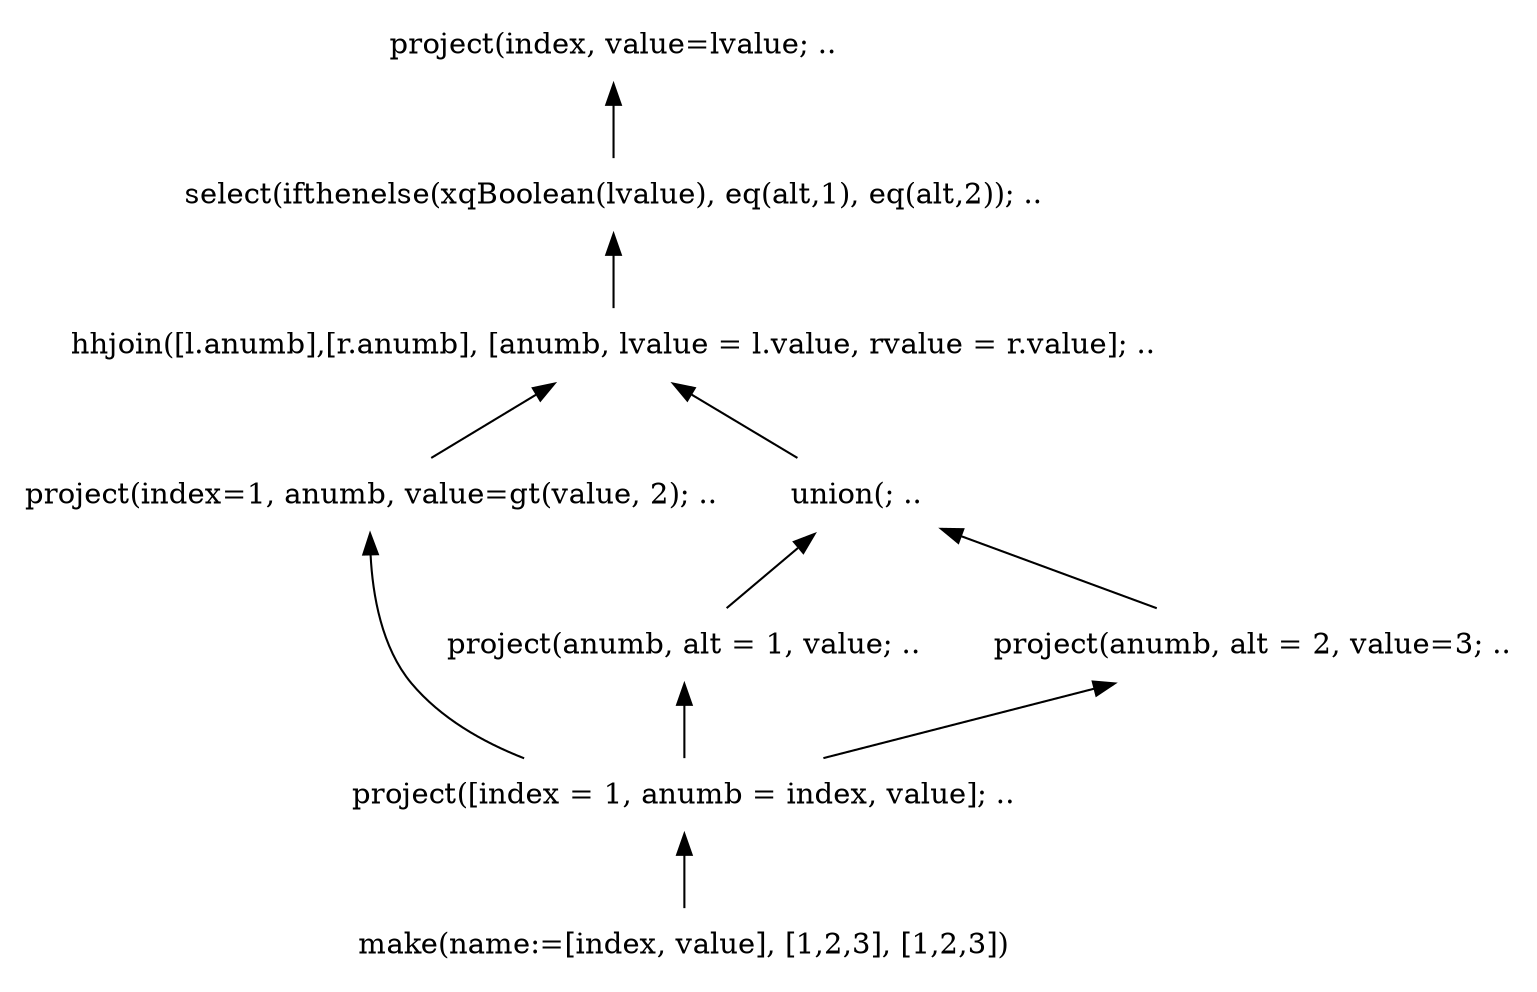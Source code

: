 digraph AST {
edge [color=black, dir=both, weight=1, fontcolor=black, fontname=Helvetica, arrowhead=none,arrowtail=normal]
node [shape=plaintext]

project123->make123
make123 [label="make(name:=[index, value], [1,2,3], [1,2,3])"]
//make2 [label="make(name:=[index, value],[1], [2])"]
project123 [label="project([index = 1, anumb = index, value]; .."]

project1 [label="project(index, value=lvalue; .."]
project2 [label="project(anumb, alt = 1, value; .."]
project3 [label="project(anumb, alt = 2, value=3; .."]
project4 [label="project(index=1, anumb, value=gt(value, 2); .."]

select1 [label="select(ifthenelse(xqBoolean(lvalue), eq(alt,1), eq(alt,2)); .."]

hhjoin1 [label="hhjoin([l.anumb],[r.anumb], [anumb, lvalue = l.value, rvalue = r.value]; .."]

union1 [label="union(; .."]

project1->select1
  select1->hhjoin1
    hhjoin1->union1
      union1->project2
        project2->project123
      union1->project3
        project3->project123
    hhjoin1->project4
      project4->project123
}
